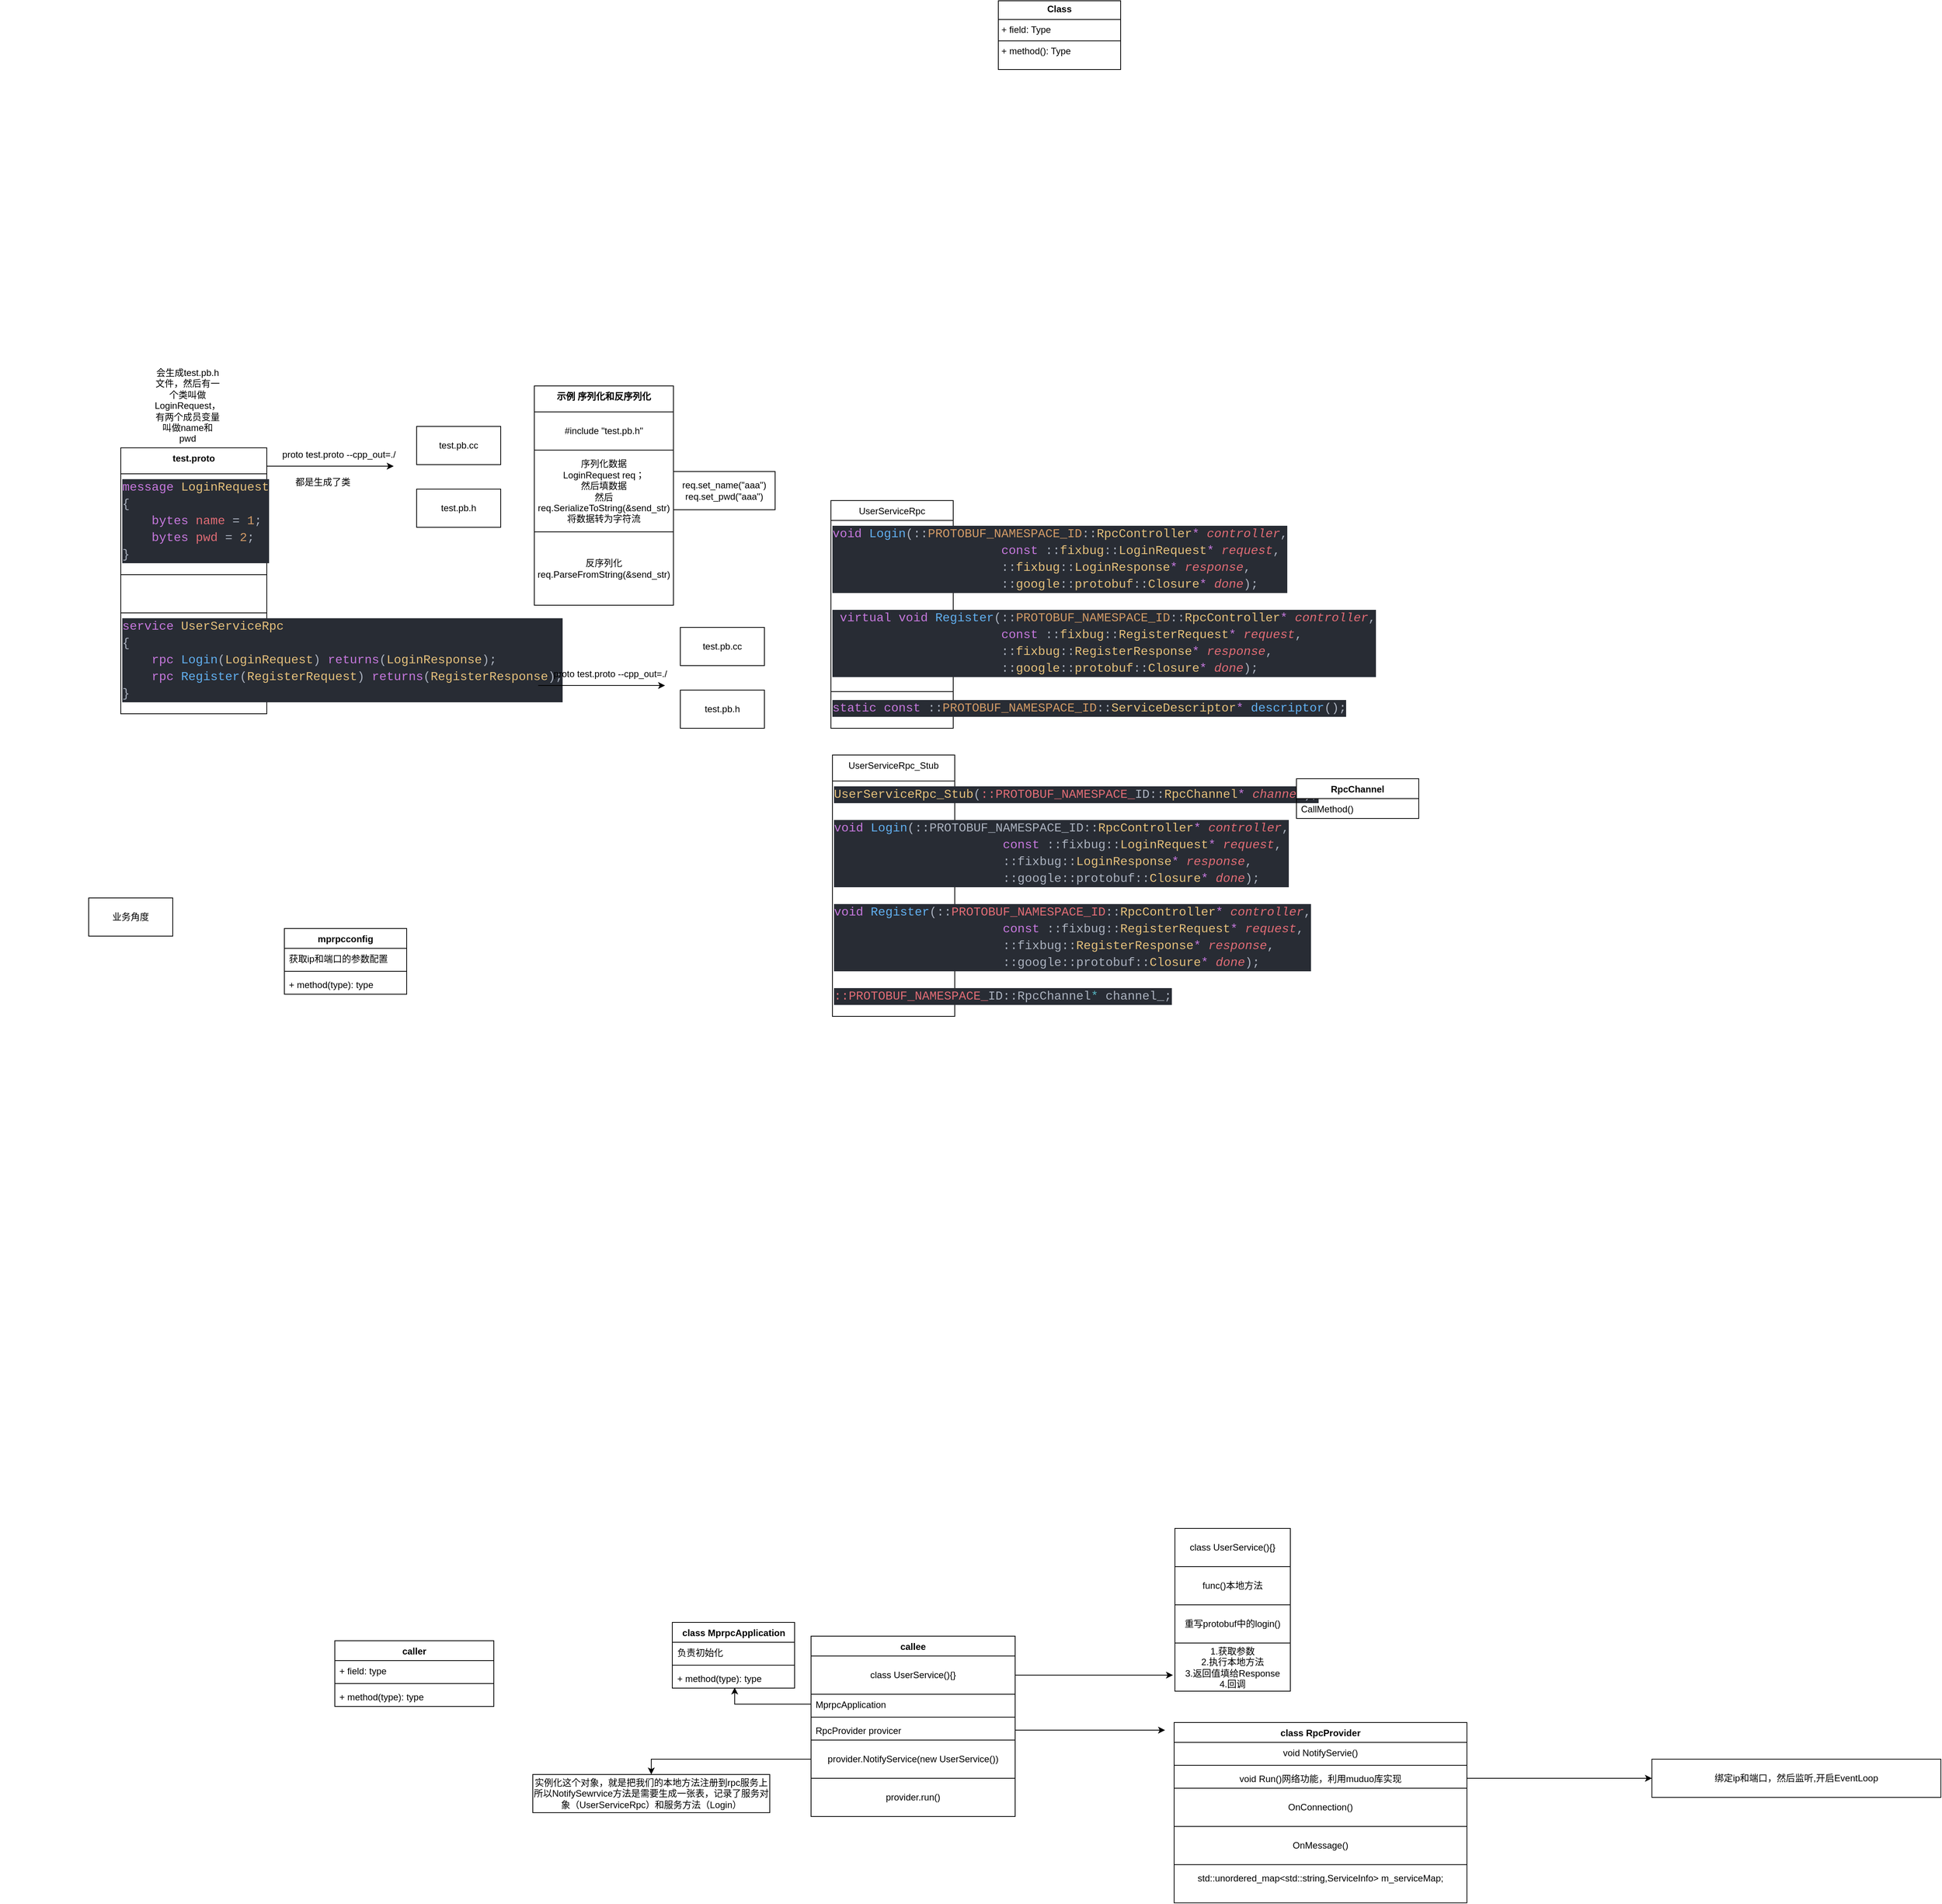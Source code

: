 <mxfile version="24.7.5">
  <diagram name="Page-1" id="c4acf3e9-155e-7222-9cf6-157b1a14988f">
    <mxGraphModel dx="1018" dy="2195" grid="0" gridSize="10" guides="1" tooltips="1" connect="1" arrows="1" fold="1" page="0" pageScale="1" pageWidth="850" pageHeight="1100" background="none" math="0" shadow="0">
      <root>
        <mxCell id="0" />
        <mxCell id="1" parent="0" />
        <mxCell id="RKI_oxmCUPOYZ7H7hOv1-26" value="test.proto" style="swimlane;fontStyle=1;align=center;verticalAlign=top;childLayout=stackLayout;horizontal=1;startSize=34;horizontalStack=0;resizeParent=1;resizeParentMax=0;resizeLast=0;collapsible=1;marginBottom=0;whiteSpace=wrap;html=1;" vertex="1" parent="1">
          <mxGeometry x="-128" y="-717" width="191" height="348" as="geometry" />
        </mxCell>
        <mxCell id="RKI_oxmCUPOYZ7H7hOv1-51" value="&lt;div style=&quot;color: #abb2bf;background-color: #282c34;font-family: Consolas, &#39;Courier New&#39;, monospace;font-weight: normal;font-size: 16px;line-height: 22px;white-space: pre;&quot;&gt;&lt;div&gt;&lt;span style=&quot;color: #c678dd;&quot;&gt;message&lt;/span&gt;&lt;span style=&quot;color: #abb2bf;&quot;&gt; &lt;/span&gt;&lt;span style=&quot;color: #e5c07b;&quot;&gt;LoginRequest&lt;/span&gt;&lt;/div&gt;&lt;div&gt;&lt;span style=&quot;color: #abb2bf;&quot;&gt;{&lt;/span&gt;&lt;/div&gt;&lt;div&gt;&lt;span style=&quot;color: #abb2bf;&quot;&gt;&amp;nbsp; &amp;nbsp; &lt;/span&gt;&lt;span style=&quot;color: #c678dd;&quot;&gt;bytes&lt;/span&gt;&lt;span style=&quot;color: #abb2bf;&quot;&gt; &lt;/span&gt;&lt;span style=&quot;color: #e06c75;&quot;&gt;name&lt;/span&gt;&lt;span style=&quot;color: #abb2bf;&quot;&gt; = &lt;/span&gt;&lt;span style=&quot;color: #d19a66;&quot;&gt;1&lt;/span&gt;&lt;span style=&quot;color: #abb2bf;&quot;&gt;;&lt;/span&gt;&lt;/div&gt;&lt;div&gt;&lt;span style=&quot;color: #abb2bf;&quot;&gt;&amp;nbsp; &amp;nbsp; &lt;/span&gt;&lt;span style=&quot;color: #c678dd;&quot;&gt;bytes&lt;/span&gt;&lt;span style=&quot;color: #abb2bf;&quot;&gt; &lt;/span&gt;&lt;span style=&quot;color: #e06c75;&quot;&gt;pwd&lt;/span&gt;&lt;span style=&quot;color: #abb2bf;&quot;&gt; = &lt;/span&gt;&lt;span style=&quot;color: #d19a66;&quot;&gt;2&lt;/span&gt;&lt;span style=&quot;color: #abb2bf;&quot;&gt;;&lt;/span&gt;&lt;/div&gt;&lt;div&gt;&lt;span style=&quot;color: #abb2bf;&quot;&gt;}&lt;/span&gt;&lt;/div&gt;&lt;/div&gt;" style="text;whiteSpace=wrap;html=1;" vertex="1" parent="RKI_oxmCUPOYZ7H7hOv1-26">
          <mxGeometry y="34" width="191" height="132" as="geometry" />
        </mxCell>
        <mxCell id="RKI_oxmCUPOYZ7H7hOv1-64" value="" style="html=1;whiteSpace=wrap;" vertex="1" parent="RKI_oxmCUPOYZ7H7hOv1-26">
          <mxGeometry y="166" width="191" height="50" as="geometry" />
        </mxCell>
        <mxCell id="RKI_oxmCUPOYZ7H7hOv1-65" value="&lt;div style=&quot;color: #abb2bf;background-color: #282c34;font-family: Consolas, &#39;Courier New&#39;, monospace;font-weight: normal;font-size: 16px;line-height: 22px;white-space: pre;&quot;&gt;&lt;div&gt;&lt;span style=&quot;color: #c678dd;&quot;&gt;service&lt;/span&gt;&lt;span style=&quot;color: #abb2bf;&quot;&gt; &lt;/span&gt;&lt;span style=&quot;color: #e5c07b;&quot;&gt;UserServiceRpc&lt;/span&gt;&lt;/div&gt;&lt;div&gt;&lt;span style=&quot;color: #abb2bf;&quot;&gt;{&lt;/span&gt;&lt;/div&gt;&lt;div&gt;&lt;span style=&quot;color: #abb2bf;&quot;&gt;&amp;nbsp; &amp;nbsp; &lt;/span&gt;&lt;span style=&quot;color: #c678dd;&quot;&gt;rpc&lt;/span&gt;&lt;span style=&quot;color: #abb2bf;&quot;&gt; &lt;/span&gt;&lt;span style=&quot;color: #61afef;&quot;&gt;Login&lt;/span&gt;&lt;span style=&quot;color: #abb2bf;&quot;&gt;(&lt;/span&gt;&lt;span style=&quot;color: #e5c07b;&quot;&gt;LoginRequest&lt;/span&gt;&lt;span style=&quot;color: #abb2bf;&quot;&gt;) &lt;/span&gt;&lt;span style=&quot;color: #c678dd;&quot;&gt;returns&lt;/span&gt;&lt;span style=&quot;color: #abb2bf;&quot;&gt;(&lt;/span&gt;&lt;span style=&quot;color: #e5c07b;&quot;&gt;LoginResponse&lt;/span&gt;&lt;span style=&quot;color: #abb2bf;&quot;&gt;);&lt;/span&gt;&lt;/div&gt;&lt;div&gt;&lt;span style=&quot;color: #abb2bf;&quot;&gt;&amp;nbsp; &amp;nbsp; &lt;/span&gt;&lt;span style=&quot;color: #c678dd;&quot;&gt;rpc&lt;/span&gt;&lt;span style=&quot;color: #abb2bf;&quot;&gt; &lt;/span&gt;&lt;span style=&quot;color: #61afef;&quot;&gt;Register&lt;/span&gt;&lt;span style=&quot;color: #abb2bf;&quot;&gt;(&lt;/span&gt;&lt;span style=&quot;color: #e5c07b;&quot;&gt;RegisterRequest&lt;/span&gt;&lt;span style=&quot;color: #abb2bf;&quot;&gt;) &lt;/span&gt;&lt;span style=&quot;color: #c678dd;&quot;&gt;returns&lt;/span&gt;&lt;span style=&quot;color: #abb2bf;&quot;&gt;(&lt;/span&gt;&lt;span style=&quot;color: #e5c07b;&quot;&gt;RegisterResponse&lt;/span&gt;&lt;span style=&quot;color: #abb2bf;&quot;&gt;);&lt;/span&gt;&lt;/div&gt;&lt;div&gt;&lt;span style=&quot;color: #abb2bf;&quot;&gt;}&lt;/span&gt;&lt;/div&gt;&lt;/div&gt;" style="text;whiteSpace=wrap;html=1;" vertex="1" parent="RKI_oxmCUPOYZ7H7hOv1-26">
          <mxGeometry y="216" width="191" height="132" as="geometry" />
        </mxCell>
        <mxCell id="RKI_oxmCUPOYZ7H7hOv1-30" value="业务角度" style="html=1;whiteSpace=wrap;" vertex="1" parent="1">
          <mxGeometry x="-170" y="-128" width="110" height="50" as="geometry" />
        </mxCell>
        <mxCell id="RKI_oxmCUPOYZ7H7hOv1-46" value="&lt;p style=&quot;margin:0px;margin-top:4px;text-align:center;&quot;&gt;&lt;b&gt;Class&lt;/b&gt;&lt;/p&gt;&lt;hr size=&quot;1&quot; style=&quot;border-style:solid;&quot;/&gt;&lt;p style=&quot;margin:0px;margin-left:4px;&quot;&gt;+ field: Type&lt;/p&gt;&lt;hr size=&quot;1&quot; style=&quot;border-style:solid;&quot;/&gt;&lt;p style=&quot;margin:0px;margin-left:4px;&quot;&gt;+ method(): Type&lt;/p&gt;" style="verticalAlign=top;align=left;overflow=fill;html=1;whiteSpace=wrap;" vertex="1" parent="1">
          <mxGeometry x="1020" y="-1302" width="160" height="90" as="geometry" />
        </mxCell>
        <mxCell id="RKI_oxmCUPOYZ7H7hOv1-47" value="示例 序列化和反序列化" style="swimlane;fontStyle=1;align=center;verticalAlign=top;childLayout=stackLayout;horizontal=1;startSize=34;horizontalStack=0;resizeParent=1;resizeParentMax=0;resizeLast=0;collapsible=1;marginBottom=0;whiteSpace=wrap;html=1;" vertex="1" parent="1">
          <mxGeometry x="413" y="-798" width="182" height="287" as="geometry" />
        </mxCell>
        <mxCell id="RKI_oxmCUPOYZ7H7hOv1-48" value="#include &quot;test.pb.h&quot;" style="html=1;whiteSpace=wrap;" vertex="1" parent="RKI_oxmCUPOYZ7H7hOv1-47">
          <mxGeometry y="34" width="182" height="50" as="geometry" />
        </mxCell>
        <mxCell id="RKI_oxmCUPOYZ7H7hOv1-60" value="序列化数据&lt;div&gt;LoginRequest req；&lt;/div&gt;&lt;div&gt;然后填数据&lt;/div&gt;&lt;div&gt;然后req.SerializeToString(&amp;amp;send_str)&lt;/div&gt;&lt;div&gt;将数据转为字符流&lt;/div&gt;" style="html=1;whiteSpace=wrap;" vertex="1" parent="RKI_oxmCUPOYZ7H7hOv1-47">
          <mxGeometry y="84" width="182" height="107" as="geometry" />
        </mxCell>
        <mxCell id="RKI_oxmCUPOYZ7H7hOv1-61" value="反序列化&lt;div&gt;req.ParseFromString(&lt;span style=&quot;background-color: initial;&quot;&gt;&amp;amp;send_str&lt;/span&gt;&lt;span style=&quot;background-color: initial;&quot;&gt;)&lt;/span&gt;&lt;/div&gt;" style="html=1;whiteSpace=wrap;" vertex="1" parent="RKI_oxmCUPOYZ7H7hOv1-47">
          <mxGeometry y="191" width="182" height="96" as="geometry" />
        </mxCell>
        <mxCell id="RKI_oxmCUPOYZ7H7hOv1-52" value="" style="endArrow=classic;html=1;rounded=0;" edge="1" parent="1">
          <mxGeometry width="50" height="50" relative="1" as="geometry">
            <mxPoint x="63" y="-693" as="sourcePoint" />
            <mxPoint x="229" y="-693" as="targetPoint" />
          </mxGeometry>
        </mxCell>
        <mxCell id="RKI_oxmCUPOYZ7H7hOv1-54" value="proto test.proto --cpp_out=./" style="text;html=1;align=center;verticalAlign=middle;resizable=0;points=[];autosize=1;strokeColor=none;fillColor=none;" vertex="1" parent="1">
          <mxGeometry x="74" y="-721" width="166" height="26" as="geometry" />
        </mxCell>
        <mxCell id="RKI_oxmCUPOYZ7H7hOv1-55" value="test.pb.cc" style="html=1;whiteSpace=wrap;" vertex="1" parent="1">
          <mxGeometry x="259" y="-745" width="110" height="50" as="geometry" />
        </mxCell>
        <mxCell id="RKI_oxmCUPOYZ7H7hOv1-56" value="test.pb.h" style="html=1;whiteSpace=wrap;" vertex="1" parent="1">
          <mxGeometry x="259" y="-663" width="110" height="50" as="geometry" />
        </mxCell>
        <mxCell id="RKI_oxmCUPOYZ7H7hOv1-58" value="会生成&lt;span style=&quot;text-wrap: wrap;&quot;&gt;test.pb.h文件，然后有一个类叫做LoginRequest，有两个成员变量叫做name和pwd&lt;/span&gt;&lt;div&gt;&lt;span style=&quot;text-wrap: wrap;&quot;&gt;&lt;br&gt;&lt;/span&gt;&lt;/div&gt;" style="text;html=1;align=center;verticalAlign=middle;resizable=0;points=[];autosize=1;strokeColor=none;fillColor=none;" vertex="1" parent="1">
          <mxGeometry x="-286" y="-786" width="490" height="41" as="geometry" />
        </mxCell>
        <mxCell id="RKI_oxmCUPOYZ7H7hOv1-63" value="req.set_name(&quot;aaa&quot;)&lt;div&gt;req.set_pwd(&quot;aaa&quot;)&lt;/div&gt;" style="html=1;whiteSpace=wrap;" vertex="1" parent="1">
          <mxGeometry x="595" y="-686" width="133" height="50" as="geometry" />
        </mxCell>
        <mxCell id="RKI_oxmCUPOYZ7H7hOv1-66" value="都是生成了类" style="text;html=1;align=center;verticalAlign=middle;resizable=0;points=[];autosize=1;strokeColor=none;fillColor=none;" vertex="1" parent="1">
          <mxGeometry x="91" y="-685" width="90" height="26" as="geometry" />
        </mxCell>
        <mxCell id="RKI_oxmCUPOYZ7H7hOv1-67" value="" style="endArrow=classic;html=1;rounded=0;" edge="1" parent="1">
          <mxGeometry width="50" height="50" relative="1" as="geometry">
            <mxPoint x="418" y="-406" as="sourcePoint" />
            <mxPoint x="584" y="-406" as="targetPoint" />
          </mxGeometry>
        </mxCell>
        <mxCell id="RKI_oxmCUPOYZ7H7hOv1-68" value="proto test.proto --cpp_out=./" style="text;html=1;align=center;verticalAlign=middle;resizable=0;points=[];autosize=1;strokeColor=none;fillColor=none;" vertex="1" parent="1">
          <mxGeometry x="429" y="-434" width="166" height="26" as="geometry" />
        </mxCell>
        <mxCell id="RKI_oxmCUPOYZ7H7hOv1-70" value="test.pb.cc" style="html=1;whiteSpace=wrap;" vertex="1" parent="1">
          <mxGeometry x="604" y="-482" width="110" height="50" as="geometry" />
        </mxCell>
        <mxCell id="RKI_oxmCUPOYZ7H7hOv1-71" value="test.pb.h" style="html=1;whiteSpace=wrap;" vertex="1" parent="1">
          <mxGeometry x="604" y="-400" width="110" height="50" as="geometry" />
        </mxCell>
        <mxCell id="RKI_oxmCUPOYZ7H7hOv1-96" value="&lt;span style=&quot;font-weight: 400;&quot;&gt;UserServiceRpc&lt;/span&gt;" style="swimlane;fontStyle=1;align=center;verticalAlign=top;childLayout=stackLayout;horizontal=1;startSize=26;horizontalStack=0;resizeParent=1;resizeParentMax=0;resizeLast=0;collapsible=1;marginBottom=0;whiteSpace=wrap;html=1;" vertex="1" parent="1">
          <mxGeometry x="801" y="-648" width="160" height="298" as="geometry" />
        </mxCell>
        <mxCell id="RKI_oxmCUPOYZ7H7hOv1-104" value="&lt;div style=&quot;color: #abb2bf;background-color: #282c34;font-family: Consolas, &#39;Courier New&#39;, monospace;font-weight: normal;font-size: 16px;line-height: 22px;white-space: pre;&quot;&gt;&lt;div&gt;&lt;span style=&quot;color: #c678dd;&quot;&gt;void&lt;/span&gt;&lt;span style=&quot;color: #abb2bf;&quot;&gt; &lt;/span&gt;&lt;span style=&quot;color: #61afef;&quot;&gt;Login&lt;/span&gt;&lt;span style=&quot;color: #abb2bf;&quot;&gt;(::&lt;/span&gt;&lt;span style=&quot;color: #d19a66;&quot;&gt;PROTOBUF_NAMESPACE_ID&lt;/span&gt;&lt;span style=&quot;color: #abb2bf;&quot;&gt;::&lt;/span&gt;&lt;span style=&quot;color: #e5c07b;&quot;&gt;RpcController&lt;/span&gt;&lt;span style=&quot;color: #c678dd;&quot;&gt;*&lt;/span&gt;&lt;span style=&quot;color: #abb2bf;&quot;&gt; &lt;/span&gt;&lt;span style=&quot;color: #e06c75;font-style: italic;&quot;&gt;controller&lt;/span&gt;&lt;span style=&quot;color: #abb2bf;&quot;&gt;,&lt;/span&gt;&lt;/div&gt;&lt;div&gt;&lt;span style=&quot;color: #abb2bf;&quot;&gt;&amp;nbsp; &amp;nbsp; &amp;nbsp; &amp;nbsp; &amp;nbsp; &amp;nbsp; &amp;nbsp; &amp;nbsp; &amp;nbsp; &amp;nbsp; &amp;nbsp; &amp;nbsp;&lt;/span&gt;&lt;span style=&quot;color: #c678dd;&quot;&gt;const&lt;/span&gt;&lt;span style=&quot;color: #abb2bf;&quot;&gt; ::&lt;/span&gt;&lt;span style=&quot;color: #e5c07b;&quot;&gt;fixbug&lt;/span&gt;&lt;span style=&quot;color: #abb2bf;&quot;&gt;::&lt;/span&gt;&lt;span style=&quot;color: #e5c07b;&quot;&gt;LoginRequest&lt;/span&gt;&lt;span style=&quot;color: #c678dd;&quot;&gt;*&lt;/span&gt;&lt;span style=&quot;color: #abb2bf;&quot;&gt; &lt;/span&gt;&lt;span style=&quot;color: #e06c75;font-style: italic;&quot;&gt;request&lt;/span&gt;&lt;span style=&quot;color: #abb2bf;&quot;&gt;,&lt;/span&gt;&lt;/div&gt;&lt;div&gt;&lt;span style=&quot;color: #abb2bf;&quot;&gt;&amp;nbsp; &amp;nbsp; &amp;nbsp; &amp;nbsp; &amp;nbsp; &amp;nbsp; &amp;nbsp; &amp;nbsp; &amp;nbsp; &amp;nbsp; &amp;nbsp; &amp;nbsp;::&lt;/span&gt;&lt;span style=&quot;color: #e5c07b;&quot;&gt;fixbug&lt;/span&gt;&lt;span style=&quot;color: #abb2bf;&quot;&gt;::&lt;/span&gt;&lt;span style=&quot;color: #e5c07b;&quot;&gt;LoginResponse&lt;/span&gt;&lt;span style=&quot;color: #c678dd;&quot;&gt;*&lt;/span&gt;&lt;span style=&quot;color: #abb2bf;&quot;&gt; &lt;/span&gt;&lt;span style=&quot;color: #e06c75;font-style: italic;&quot;&gt;response&lt;/span&gt;&lt;span style=&quot;color: #abb2bf;&quot;&gt;,&lt;/span&gt;&lt;/div&gt;&lt;div&gt;&lt;span style=&quot;color: #abb2bf;&quot;&gt;&amp;nbsp; &amp;nbsp; &amp;nbsp; &amp;nbsp; &amp;nbsp; &amp;nbsp; &amp;nbsp; &amp;nbsp; &amp;nbsp; &amp;nbsp; &amp;nbsp; &amp;nbsp;::&lt;/span&gt;&lt;span style=&quot;color: #e5c07b;&quot;&gt;google&lt;/span&gt;&lt;span style=&quot;color: #abb2bf;&quot;&gt;::&lt;/span&gt;&lt;span style=&quot;color: #e5c07b;&quot;&gt;protobuf&lt;/span&gt;&lt;span style=&quot;color: #abb2bf;&quot;&gt;::&lt;/span&gt;&lt;span style=&quot;color: #e5c07b;&quot;&gt;Closure&lt;/span&gt;&lt;span style=&quot;color: #c678dd;&quot;&gt;*&lt;/span&gt;&lt;span style=&quot;color: #abb2bf;&quot;&gt; &lt;/span&gt;&lt;span style=&quot;color: #e06c75;font-style: italic;&quot;&gt;done&lt;/span&gt;&lt;span style=&quot;color: #abb2bf;&quot;&gt;);&lt;/span&gt;&lt;/div&gt;&lt;/div&gt;" style="text;whiteSpace=wrap;html=1;" vertex="1" parent="RKI_oxmCUPOYZ7H7hOv1-96">
          <mxGeometry y="26" width="160" height="110" as="geometry" />
        </mxCell>
        <mxCell id="RKI_oxmCUPOYZ7H7hOv1-107" value="&lt;div style=&quot;color: #abb2bf;background-color: #282c34;font-family: Consolas, &#39;Courier New&#39;, monospace;font-weight: normal;font-size: 16px;line-height: 22px;white-space: pre;&quot;&gt;&lt;div&gt;&lt;span style=&quot;color: #abb2bf;&quot;&gt;&amp;nbsp;&lt;/span&gt;&lt;span style=&quot;color: #c678dd;&quot;&gt;virtual&lt;/span&gt;&lt;span style=&quot;color: #abb2bf;&quot;&gt; &lt;/span&gt;&lt;span style=&quot;color: #c678dd;&quot;&gt;void&lt;/span&gt;&lt;span style=&quot;color: #abb2bf;&quot;&gt; &lt;/span&gt;&lt;span style=&quot;color: #61afef;&quot;&gt;Register&lt;/span&gt;&lt;span style=&quot;color: #abb2bf;&quot;&gt;(::&lt;/span&gt;&lt;span style=&quot;color: #d19a66;&quot;&gt;PROTOBUF_NAMESPACE_ID&lt;/span&gt;&lt;span style=&quot;color: #abb2bf;&quot;&gt;::&lt;/span&gt;&lt;span style=&quot;color: #e5c07b;&quot;&gt;RpcController&lt;/span&gt;&lt;span style=&quot;color: #c678dd;&quot;&gt;*&lt;/span&gt;&lt;span style=&quot;color: #abb2bf;&quot;&gt; &lt;/span&gt;&lt;span style=&quot;color: #e06c75;font-style: italic;&quot;&gt;controller&lt;/span&gt;&lt;span style=&quot;color: #abb2bf;&quot;&gt;,&lt;/span&gt;&lt;/div&gt;&lt;div&gt;&lt;span style=&quot;color: #abb2bf;&quot;&gt;&amp;nbsp; &amp;nbsp; &amp;nbsp; &amp;nbsp; &amp;nbsp; &amp;nbsp; &amp;nbsp; &amp;nbsp; &amp;nbsp; &amp;nbsp; &amp;nbsp; &amp;nbsp;&lt;/span&gt;&lt;span style=&quot;color: #c678dd;&quot;&gt;const&lt;/span&gt;&lt;span style=&quot;color: #abb2bf;&quot;&gt; ::&lt;/span&gt;&lt;span style=&quot;color: #e5c07b;&quot;&gt;fixbug&lt;/span&gt;&lt;span style=&quot;color: #abb2bf;&quot;&gt;::&lt;/span&gt;&lt;span style=&quot;color: #e5c07b;&quot;&gt;RegisterRequest&lt;/span&gt;&lt;span style=&quot;color: #c678dd;&quot;&gt;*&lt;/span&gt;&lt;span style=&quot;color: #abb2bf;&quot;&gt; &lt;/span&gt;&lt;span style=&quot;color: #e06c75;font-style: italic;&quot;&gt;request&lt;/span&gt;&lt;span style=&quot;color: #abb2bf;&quot;&gt;,&lt;/span&gt;&lt;/div&gt;&lt;div&gt;&lt;span style=&quot;color: #abb2bf;&quot;&gt;&amp;nbsp; &amp;nbsp; &amp;nbsp; &amp;nbsp; &amp;nbsp; &amp;nbsp; &amp;nbsp; &amp;nbsp; &amp;nbsp; &amp;nbsp; &amp;nbsp; &amp;nbsp;::&lt;/span&gt;&lt;span style=&quot;color: #e5c07b;&quot;&gt;fixbug&lt;/span&gt;&lt;span style=&quot;color: #abb2bf;&quot;&gt;::&lt;/span&gt;&lt;span style=&quot;color: #e5c07b;&quot;&gt;RegisterResponse&lt;/span&gt;&lt;span style=&quot;color: #c678dd;&quot;&gt;*&lt;/span&gt;&lt;span style=&quot;color: #abb2bf;&quot;&gt; &lt;/span&gt;&lt;span style=&quot;color: #e06c75;font-style: italic;&quot;&gt;response&lt;/span&gt;&lt;span style=&quot;color: #abb2bf;&quot;&gt;,&lt;/span&gt;&lt;/div&gt;&lt;div&gt;&lt;span style=&quot;color: #abb2bf;&quot;&gt;&amp;nbsp; &amp;nbsp; &amp;nbsp; &amp;nbsp; &amp;nbsp; &amp;nbsp; &amp;nbsp; &amp;nbsp; &amp;nbsp; &amp;nbsp; &amp;nbsp; &amp;nbsp;::&lt;/span&gt;&lt;span style=&quot;color: #e5c07b;&quot;&gt;google&lt;/span&gt;&lt;span style=&quot;color: #abb2bf;&quot;&gt;::&lt;/span&gt;&lt;span style=&quot;color: #e5c07b;&quot;&gt;protobuf&lt;/span&gt;&lt;span style=&quot;color: #abb2bf;&quot;&gt;::&lt;/span&gt;&lt;span style=&quot;color: #e5c07b;&quot;&gt;Closure&lt;/span&gt;&lt;span style=&quot;color: #c678dd;&quot;&gt;*&lt;/span&gt;&lt;span style=&quot;color: #abb2bf;&quot;&gt; &lt;/span&gt;&lt;span style=&quot;color: #e06c75;font-style: italic;&quot;&gt;done&lt;/span&gt;&lt;span style=&quot;color: #abb2bf;&quot;&gt;);&lt;/span&gt;&lt;/div&gt;&lt;/div&gt;" style="text;whiteSpace=wrap;html=1;" vertex="1" parent="RKI_oxmCUPOYZ7H7hOv1-96">
          <mxGeometry y="136" width="160" height="110" as="geometry" />
        </mxCell>
        <mxCell id="RKI_oxmCUPOYZ7H7hOv1-98" value="" style="line;strokeWidth=1;fillColor=none;align=left;verticalAlign=middle;spacingTop=-1;spacingLeft=3;spacingRight=3;rotatable=0;labelPosition=right;points=[];portConstraint=eastwest;strokeColor=inherit;" vertex="1" parent="RKI_oxmCUPOYZ7H7hOv1-96">
          <mxGeometry y="246" width="160" height="8" as="geometry" />
        </mxCell>
        <mxCell id="RKI_oxmCUPOYZ7H7hOv1-106" value="&lt;div style=&quot;color: #abb2bf;background-color: #282c34;font-family: Consolas, &#39;Courier New&#39;, monospace;font-weight: normal;font-size: 16px;line-height: 22px;white-space: pre;&quot;&gt;&lt;div&gt;&lt;span style=&quot;color: #c678dd;&quot;&gt;static&lt;/span&gt;&lt;span style=&quot;color: #abb2bf;&quot;&gt; &lt;/span&gt;&lt;span style=&quot;color: #c678dd;&quot;&gt;const&lt;/span&gt;&lt;span style=&quot;color: #abb2bf;&quot;&gt; ::&lt;/span&gt;&lt;span style=&quot;color: #d19a66;&quot;&gt;PROTOBUF_NAMESPACE_ID&lt;/span&gt;&lt;span style=&quot;color: #abb2bf;&quot;&gt;::&lt;/span&gt;&lt;span style=&quot;color: #e5c07b;&quot;&gt;ServiceDescriptor&lt;/span&gt;&lt;span style=&quot;color: #c678dd;&quot;&gt;*&lt;/span&gt;&lt;span style=&quot;color: #abb2bf;&quot;&gt; &lt;/span&gt;&lt;span style=&quot;color: #61afef;&quot;&gt;descriptor&lt;/span&gt;&lt;span style=&quot;color: #abb2bf;&quot;&gt;();&lt;/span&gt;&lt;/div&gt;&lt;/div&gt;" style="text;whiteSpace=wrap;html=1;" vertex="1" parent="RKI_oxmCUPOYZ7H7hOv1-96">
          <mxGeometry y="254" width="160" height="44" as="geometry" />
        </mxCell>
        <mxCell id="RKI_oxmCUPOYZ7H7hOv1-100" value="&lt;span style=&quot;font-weight: 400;&quot;&gt;UserServiceRpc_Stub&lt;/span&gt;" style="swimlane;fontStyle=1;align=center;verticalAlign=top;childLayout=stackLayout;horizontal=1;startSize=34;horizontalStack=0;resizeParent=1;resizeParentMax=0;resizeLast=0;collapsible=1;marginBottom=0;whiteSpace=wrap;html=1;" vertex="1" parent="1">
          <mxGeometry x="803" y="-315" width="160" height="342" as="geometry" />
        </mxCell>
        <mxCell id="RKI_oxmCUPOYZ7H7hOv1-111" value="&lt;div style=&quot;color: #abb2bf;background-color: #282c34;font-family: Consolas, &#39;Courier New&#39;, monospace;font-weight: normal;font-size: 16px;line-height: 22px;white-space: pre;&quot;&gt;&lt;div&gt;&lt;span style=&quot;color: #e5c07b;&quot;&gt;UserServiceRpc_Stub&lt;/span&gt;&lt;span style=&quot;color: #abb2bf;&quot;&gt;(&lt;/span&gt;&lt;span style=&quot;color: #e06c75;&quot;&gt;::PROTOBUF_NAMESPACE_&lt;/span&gt;&lt;span style=&quot;color: #abb2bf;&quot;&gt;ID::&lt;/span&gt;&lt;span style=&quot;color: #e5c07b;&quot;&gt;RpcChannel&lt;/span&gt;&lt;span style=&quot;color: #c678dd;&quot;&gt;*&lt;/span&gt;&lt;span style=&quot;color: #abb2bf;&quot;&gt; &lt;/span&gt;&lt;span style=&quot;color: #e06c75;font-style: italic;&quot;&gt;channel&lt;/span&gt;&lt;span style=&quot;color: #abb2bf;&quot;&gt;);&lt;/span&gt;&lt;/div&gt;&lt;/div&gt;" style="text;whiteSpace=wrap;html=1;" vertex="1" parent="RKI_oxmCUPOYZ7H7hOv1-100">
          <mxGeometry y="34" width="160" height="44" as="geometry" />
        </mxCell>
        <mxCell id="RKI_oxmCUPOYZ7H7hOv1-108" value="&lt;div style=&quot;color: #abb2bf;background-color: #282c34;font-family: Consolas, &#39;Courier New&#39;, monospace;font-weight: normal;font-size: 16px;line-height: 22px;white-space: pre;&quot;&gt;&lt;div&gt;&lt;span style=&quot;color: #c678dd;&quot;&gt;void&lt;/span&gt;&lt;span style=&quot;color: #abb2bf;&quot;&gt; &lt;/span&gt;&lt;span style=&quot;color: #61afef;&quot;&gt;Login&lt;/span&gt;&lt;span style=&quot;color: #abb2bf;&quot;&gt;(::PROTOBUF_NAMESPACE_ID::&lt;/span&gt;&lt;span style=&quot;color: #e5c07b;&quot;&gt;RpcController&lt;/span&gt;&lt;span style=&quot;color: #c678dd;&quot;&gt;*&lt;/span&gt;&lt;span style=&quot;color: #abb2bf;&quot;&gt; &lt;/span&gt;&lt;span style=&quot;color: #e06c75;font-style: italic;&quot;&gt;controller&lt;/span&gt;&lt;span style=&quot;color: #abb2bf;&quot;&gt;,&lt;/span&gt;&lt;/div&gt;&lt;div&gt;&lt;span style=&quot;color: #abb2bf;&quot;&gt;&amp;nbsp; &amp;nbsp; &amp;nbsp; &amp;nbsp; &amp;nbsp; &amp;nbsp; &amp;nbsp; &amp;nbsp; &amp;nbsp; &amp;nbsp; &amp;nbsp; &amp;nbsp;&lt;/span&gt;&lt;span style=&quot;color: #c678dd;&quot;&gt;const&lt;/span&gt;&lt;span style=&quot;color: #abb2bf;&quot;&gt; ::fixbug::&lt;/span&gt;&lt;span style=&quot;color: #e5c07b;&quot;&gt;LoginRequest&lt;/span&gt;&lt;span style=&quot;color: #c678dd;&quot;&gt;*&lt;/span&gt;&lt;span style=&quot;color: #abb2bf;&quot;&gt; &lt;/span&gt;&lt;span style=&quot;color: #e06c75;font-style: italic;&quot;&gt;request&lt;/span&gt;&lt;span style=&quot;color: #abb2bf;&quot;&gt;,&lt;/span&gt;&lt;/div&gt;&lt;div&gt;&lt;span style=&quot;color: #abb2bf;&quot;&gt;&amp;nbsp; &amp;nbsp; &amp;nbsp; &amp;nbsp; &amp;nbsp; &amp;nbsp; &amp;nbsp; &amp;nbsp; &amp;nbsp; &amp;nbsp; &amp;nbsp; &amp;nbsp;::fixbug::&lt;/span&gt;&lt;span style=&quot;color: #e5c07b;&quot;&gt;LoginResponse&lt;/span&gt;&lt;span style=&quot;color: #c678dd;&quot;&gt;*&lt;/span&gt;&lt;span style=&quot;color: #abb2bf;&quot;&gt; &lt;/span&gt;&lt;span style=&quot;color: #e06c75;font-style: italic;&quot;&gt;response&lt;/span&gt;&lt;span style=&quot;color: #abb2bf;&quot;&gt;,&lt;/span&gt;&lt;/div&gt;&lt;div&gt;&lt;span style=&quot;color: #abb2bf;&quot;&gt;&amp;nbsp; &amp;nbsp; &amp;nbsp; &amp;nbsp; &amp;nbsp; &amp;nbsp; &amp;nbsp; &amp;nbsp; &amp;nbsp; &amp;nbsp; &amp;nbsp; &amp;nbsp;::google::protobuf::&lt;/span&gt;&lt;span style=&quot;color: #e5c07b;&quot;&gt;Closure&lt;/span&gt;&lt;span style=&quot;color: #c678dd;&quot;&gt;*&lt;/span&gt;&lt;span style=&quot;color: #abb2bf;&quot;&gt; &lt;/span&gt;&lt;span style=&quot;color: #e06c75;font-style: italic;&quot;&gt;done&lt;/span&gt;&lt;span style=&quot;color: #abb2bf;&quot;&gt;);&lt;/span&gt;&lt;/div&gt;&lt;/div&gt;" style="text;whiteSpace=wrap;html=1;" vertex="1" parent="RKI_oxmCUPOYZ7H7hOv1-100">
          <mxGeometry y="78" width="160" height="110" as="geometry" />
        </mxCell>
        <mxCell id="RKI_oxmCUPOYZ7H7hOv1-109" value="&lt;div style=&quot;color: #abb2bf;background-color: #282c34;font-family: Consolas, &#39;Courier New&#39;, monospace;font-weight: normal;font-size: 16px;line-height: 22px;white-space: pre;&quot;&gt;&lt;div&gt;&lt;span style=&quot;color: #c678dd;&quot;&gt;void&lt;/span&gt;&lt;span style=&quot;color: #abb2bf;&quot;&gt; &lt;/span&gt;&lt;span style=&quot;color: #61afef;&quot;&gt;Register&lt;/span&gt;&lt;span style=&quot;color: #abb2bf;&quot;&gt;(::&lt;/span&gt;&lt;span style=&quot;color: #e06c75;&quot;&gt;PROTOBUF_NAMESPACE_ID&lt;/span&gt;&lt;span style=&quot;color: #abb2bf;&quot;&gt;::&lt;/span&gt;&lt;span style=&quot;color: #e5c07b;&quot;&gt;RpcController&lt;/span&gt;&lt;span style=&quot;color: #c678dd;&quot;&gt;*&lt;/span&gt;&lt;span style=&quot;color: #abb2bf;&quot;&gt; &lt;/span&gt;&lt;span style=&quot;color: #e06c75;font-style: italic;&quot;&gt;controller&lt;/span&gt;&lt;span style=&quot;color: #abb2bf;&quot;&gt;,&lt;/span&gt;&lt;/div&gt;&lt;div&gt;&lt;span style=&quot;color: #abb2bf;&quot;&gt;&amp;nbsp; &amp;nbsp; &amp;nbsp; &amp;nbsp; &amp;nbsp; &amp;nbsp; &amp;nbsp; &amp;nbsp; &amp;nbsp; &amp;nbsp; &amp;nbsp; &amp;nbsp;&lt;/span&gt;&lt;span style=&quot;color: #c678dd;&quot;&gt;const&lt;/span&gt;&lt;span style=&quot;color: #abb2bf;&quot;&gt; ::fixbug::&lt;/span&gt;&lt;span style=&quot;color: #e5c07b;&quot;&gt;RegisterRequest&lt;/span&gt;&lt;span style=&quot;color: #c678dd;&quot;&gt;*&lt;/span&gt;&lt;span style=&quot;color: #abb2bf;&quot;&gt; &lt;/span&gt;&lt;span style=&quot;color: #e06c75;font-style: italic;&quot;&gt;request&lt;/span&gt;&lt;span style=&quot;color: #abb2bf;&quot;&gt;,&lt;/span&gt;&lt;/div&gt;&lt;div&gt;&lt;span style=&quot;color: #abb2bf;&quot;&gt;&amp;nbsp; &amp;nbsp; &amp;nbsp; &amp;nbsp; &amp;nbsp; &amp;nbsp; &amp;nbsp; &amp;nbsp; &amp;nbsp; &amp;nbsp; &amp;nbsp; &amp;nbsp;::fixbug::&lt;/span&gt;&lt;span style=&quot;color: #e5c07b;&quot;&gt;RegisterResponse&lt;/span&gt;&lt;span style=&quot;color: #c678dd;&quot;&gt;*&lt;/span&gt;&lt;span style=&quot;color: #abb2bf;&quot;&gt; &lt;/span&gt;&lt;span style=&quot;color: #e06c75;font-style: italic;&quot;&gt;response&lt;/span&gt;&lt;span style=&quot;color: #abb2bf;&quot;&gt;,&lt;/span&gt;&lt;/div&gt;&lt;div&gt;&lt;span style=&quot;color: #abb2bf;&quot;&gt;&amp;nbsp; &amp;nbsp; &amp;nbsp; &amp;nbsp; &amp;nbsp; &amp;nbsp; &amp;nbsp; &amp;nbsp; &amp;nbsp; &amp;nbsp; &amp;nbsp; &amp;nbsp;::google::protobuf::&lt;/span&gt;&lt;span style=&quot;color: #e5c07b;&quot;&gt;Closure&lt;/span&gt;&lt;span style=&quot;color: #c678dd;&quot;&gt;*&lt;/span&gt;&lt;span style=&quot;color: #abb2bf;&quot;&gt; &lt;/span&gt;&lt;span style=&quot;color: #e06c75;font-style: italic;&quot;&gt;done&lt;/span&gt;&lt;span style=&quot;color: #abb2bf;&quot;&gt;);&lt;/span&gt;&lt;/div&gt;&lt;/div&gt;" style="text;whiteSpace=wrap;html=1;" vertex="1" parent="RKI_oxmCUPOYZ7H7hOv1-100">
          <mxGeometry y="188" width="160" height="110" as="geometry" />
        </mxCell>
        <mxCell id="RKI_oxmCUPOYZ7H7hOv1-110" value="&lt;div style=&quot;color: #abb2bf;background-color: #282c34;font-family: Consolas, &#39;Courier New&#39;, monospace;font-weight: normal;font-size: 16px;line-height: 22px;white-space: pre;&quot;&gt;&lt;div&gt;&lt;span style=&quot;color: #e06c75;&quot;&gt;::PROTOBUF_NAMESPACE_&lt;/span&gt;&lt;span style=&quot;color: #abb2bf;&quot;&gt;ID::RpcChannel&lt;/span&gt;&lt;span style=&quot;color: #56b6c2;&quot;&gt;*&lt;/span&gt;&lt;span style=&quot;color: #abb2bf;&quot;&gt; channel_;&lt;/span&gt;&lt;/div&gt;&lt;/div&gt;" style="text;whiteSpace=wrap;html=1;" vertex="1" parent="RKI_oxmCUPOYZ7H7hOv1-100">
          <mxGeometry y="298" width="160" height="44" as="geometry" />
        </mxCell>
        <mxCell id="RKI_oxmCUPOYZ7H7hOv1-121" value="RpcChannel" style="swimlane;fontStyle=1;align=center;verticalAlign=top;childLayout=stackLayout;horizontal=1;startSize=26;horizontalStack=0;resizeParent=1;resizeParentMax=0;resizeLast=0;collapsible=1;marginBottom=0;whiteSpace=wrap;html=1;" vertex="1" parent="1">
          <mxGeometry x="1410" y="-284" width="160" height="52" as="geometry" />
        </mxCell>
        <mxCell id="RKI_oxmCUPOYZ7H7hOv1-122" value="CallMethod()" style="text;strokeColor=none;fillColor=none;align=left;verticalAlign=top;spacingLeft=4;spacingRight=4;overflow=hidden;rotatable=0;points=[[0,0.5],[1,0.5]];portConstraint=eastwest;whiteSpace=wrap;html=1;" vertex="1" parent="RKI_oxmCUPOYZ7H7hOv1-121">
          <mxGeometry y="26" width="160" height="26" as="geometry" />
        </mxCell>
        <mxCell id="RKI_oxmCUPOYZ7H7hOv1-127" value="class MprpcApplication" style="swimlane;fontStyle=1;align=center;verticalAlign=top;childLayout=stackLayout;horizontal=1;startSize=26;horizontalStack=0;resizeParent=1;resizeParentMax=0;resizeLast=0;collapsible=1;marginBottom=0;whiteSpace=wrap;html=1;" vertex="1" parent="1">
          <mxGeometry x="593.5" y="820" width="160" height="86" as="geometry" />
        </mxCell>
        <mxCell id="RKI_oxmCUPOYZ7H7hOv1-128" value="负责初始化" style="text;strokeColor=none;fillColor=none;align=left;verticalAlign=top;spacingLeft=4;spacingRight=4;overflow=hidden;rotatable=0;points=[[0,0.5],[1,0.5]];portConstraint=eastwest;whiteSpace=wrap;html=1;" vertex="1" parent="RKI_oxmCUPOYZ7H7hOv1-127">
          <mxGeometry y="26" width="160" height="26" as="geometry" />
        </mxCell>
        <mxCell id="RKI_oxmCUPOYZ7H7hOv1-129" value="" style="line;strokeWidth=1;fillColor=none;align=left;verticalAlign=middle;spacingTop=-1;spacingLeft=3;spacingRight=3;rotatable=0;labelPosition=right;points=[];portConstraint=eastwest;strokeColor=inherit;" vertex="1" parent="RKI_oxmCUPOYZ7H7hOv1-127">
          <mxGeometry y="52" width="160" height="8" as="geometry" />
        </mxCell>
        <mxCell id="RKI_oxmCUPOYZ7H7hOv1-130" value="+ method(type): type" style="text;strokeColor=none;fillColor=none;align=left;verticalAlign=top;spacingLeft=4;spacingRight=4;overflow=hidden;rotatable=0;points=[[0,0.5],[1,0.5]];portConstraint=eastwest;whiteSpace=wrap;html=1;" vertex="1" parent="RKI_oxmCUPOYZ7H7hOv1-127">
          <mxGeometry y="60" width="160" height="26" as="geometry" />
        </mxCell>
        <mxCell id="RKI_oxmCUPOYZ7H7hOv1-131" value="class RpcProvider" style="swimlane;fontStyle=1;align=center;verticalAlign=top;childLayout=stackLayout;horizontal=1;startSize=26;horizontalStack=0;resizeParent=1;resizeParentMax=0;resizeLast=0;collapsible=1;marginBottom=0;whiteSpace=wrap;html=1;" vertex="1" parent="1">
          <mxGeometry x="1250" y="951" width="383" height="236" as="geometry" />
        </mxCell>
        <mxCell id="RKI_oxmCUPOYZ7H7hOv1-132" value="void NotifyServie()" style="text;strokeColor=none;fillColor=none;align=center;verticalAlign=top;spacingLeft=4;spacingRight=4;overflow=hidden;rotatable=0;points=[[0,0.5],[1,0.5]];portConstraint=eastwest;whiteSpace=wrap;html=1;" vertex="1" parent="RKI_oxmCUPOYZ7H7hOv1-131">
          <mxGeometry y="26" width="383" height="26" as="geometry" />
        </mxCell>
        <mxCell id="RKI_oxmCUPOYZ7H7hOv1-133" value="" style="line;strokeWidth=1;fillColor=none;align=left;verticalAlign=middle;spacingTop=-1;spacingLeft=3;spacingRight=3;rotatable=0;labelPosition=right;points=[];portConstraint=eastwest;strokeColor=inherit;" vertex="1" parent="RKI_oxmCUPOYZ7H7hOv1-131">
          <mxGeometry y="52" width="383" height="8" as="geometry" />
        </mxCell>
        <mxCell id="RKI_oxmCUPOYZ7H7hOv1-134" value="void Run()网络功能，利用muduo库实现" style="text;strokeColor=none;fillColor=none;align=center;verticalAlign=top;spacingLeft=4;spacingRight=4;overflow=hidden;rotatable=0;points=[[0,0.5],[1,0.5]];portConstraint=eastwest;whiteSpace=wrap;html=1;" vertex="1" parent="RKI_oxmCUPOYZ7H7hOv1-131">
          <mxGeometry y="60" width="383" height="26" as="geometry" />
        </mxCell>
        <mxCell id="RKI_oxmCUPOYZ7H7hOv1-176" value="&lt;div&gt;OnConnection()&lt;/div&gt;" style="html=1;whiteSpace=wrap;" vertex="1" parent="RKI_oxmCUPOYZ7H7hOv1-131">
          <mxGeometry y="86" width="383" height="50" as="geometry" />
        </mxCell>
        <mxCell id="RKI_oxmCUPOYZ7H7hOv1-177" value="&lt;div&gt;OnMessage()&lt;/div&gt;" style="html=1;whiteSpace=wrap;" vertex="1" parent="RKI_oxmCUPOYZ7H7hOv1-131">
          <mxGeometry y="136" width="383" height="50" as="geometry" />
        </mxCell>
        <mxCell id="RKI_oxmCUPOYZ7H7hOv1-155" value="&lt;div&gt;std::unordered_map&amp;lt;std::string,ServiceInfo&amp;gt; m_serviceMap;&lt;/div&gt;&lt;div&gt;&lt;br&gt;&lt;/div&gt;" style="html=1;whiteSpace=wrap;" vertex="1" parent="RKI_oxmCUPOYZ7H7hOv1-131">
          <mxGeometry y="186" width="383" height="50" as="geometry" />
        </mxCell>
        <mxCell id="RKI_oxmCUPOYZ7H7hOv1-139" value="callee" style="swimlane;fontStyle=1;align=center;verticalAlign=top;childLayout=stackLayout;horizontal=1;startSize=26;horizontalStack=0;resizeParent=1;resizeParentMax=0;resizeLast=0;collapsible=1;marginBottom=0;whiteSpace=wrap;html=1;" vertex="1" parent="1">
          <mxGeometry x="775" y="838" width="267" height="236" as="geometry" />
        </mxCell>
        <mxCell id="RKI_oxmCUPOYZ7H7hOv1-173" style="edgeStyle=orthogonalEdgeStyle;rounded=0;orthogonalLoop=1;jettySize=auto;html=1;" edge="1" parent="RKI_oxmCUPOYZ7H7hOv1-139" source="RKI_oxmCUPOYZ7H7hOv1-145">
          <mxGeometry relative="1" as="geometry">
            <mxPoint x="473.417" y="51" as="targetPoint" />
          </mxGeometry>
        </mxCell>
        <mxCell id="RKI_oxmCUPOYZ7H7hOv1-145" value="class UserService(){}" style="html=1;whiteSpace=wrap;" vertex="1" parent="RKI_oxmCUPOYZ7H7hOv1-139">
          <mxGeometry y="26" width="267" height="50" as="geometry" />
        </mxCell>
        <mxCell id="RKI_oxmCUPOYZ7H7hOv1-140" value="MprpcApplication" style="text;strokeColor=none;fillColor=none;align=left;verticalAlign=top;spacingLeft=4;spacingRight=4;overflow=hidden;rotatable=0;points=[[0,0.5],[1,0.5]];portConstraint=eastwest;whiteSpace=wrap;html=1;" vertex="1" parent="RKI_oxmCUPOYZ7H7hOv1-139">
          <mxGeometry y="76" width="267" height="26" as="geometry" />
        </mxCell>
        <mxCell id="RKI_oxmCUPOYZ7H7hOv1-141" value="" style="line;strokeWidth=1;fillColor=none;align=left;verticalAlign=middle;spacingTop=-1;spacingLeft=3;spacingRight=3;rotatable=0;labelPosition=right;points=[];portConstraint=eastwest;strokeColor=inherit;" vertex="1" parent="RKI_oxmCUPOYZ7H7hOv1-139">
          <mxGeometry y="102" width="267" height="8" as="geometry" />
        </mxCell>
        <mxCell id="RKI_oxmCUPOYZ7H7hOv1-174" style="edgeStyle=orthogonalEdgeStyle;rounded=0;orthogonalLoop=1;jettySize=auto;html=1;" edge="1" parent="RKI_oxmCUPOYZ7H7hOv1-139" source="RKI_oxmCUPOYZ7H7hOv1-142">
          <mxGeometry relative="1" as="geometry">
            <mxPoint x="463.052" y="123.0" as="targetPoint" />
          </mxGeometry>
        </mxCell>
        <mxCell id="RKI_oxmCUPOYZ7H7hOv1-142" value="RpcProvider provicer" style="text;strokeColor=none;fillColor=none;align=left;verticalAlign=top;spacingLeft=4;spacingRight=4;overflow=hidden;rotatable=0;points=[[0,0.5],[1,0.5]];portConstraint=eastwest;whiteSpace=wrap;html=1;" vertex="1" parent="RKI_oxmCUPOYZ7H7hOv1-139">
          <mxGeometry y="110" width="267" height="26" as="geometry" />
        </mxCell>
        <mxCell id="RKI_oxmCUPOYZ7H7hOv1-144" value="provider.NotifyService(new UserService())" style="html=1;whiteSpace=wrap;" vertex="1" parent="RKI_oxmCUPOYZ7H7hOv1-139">
          <mxGeometry y="136" width="267" height="50" as="geometry" />
        </mxCell>
        <mxCell id="RKI_oxmCUPOYZ7H7hOv1-172" value="provider.run()" style="html=1;whiteSpace=wrap;" vertex="1" parent="RKI_oxmCUPOYZ7H7hOv1-139">
          <mxGeometry y="186" width="267" height="50" as="geometry" />
        </mxCell>
        <mxCell id="RKI_oxmCUPOYZ7H7hOv1-146" value="caller" style="swimlane;fontStyle=1;align=center;verticalAlign=top;childLayout=stackLayout;horizontal=1;startSize=26;horizontalStack=0;resizeParent=1;resizeParentMax=0;resizeLast=0;collapsible=1;marginBottom=0;whiteSpace=wrap;html=1;" vertex="1" parent="1">
          <mxGeometry x="152" y="844" width="208" height="86" as="geometry" />
        </mxCell>
        <mxCell id="RKI_oxmCUPOYZ7H7hOv1-147" value="+ field: type" style="text;strokeColor=none;fillColor=none;align=left;verticalAlign=top;spacingLeft=4;spacingRight=4;overflow=hidden;rotatable=0;points=[[0,0.5],[1,0.5]];portConstraint=eastwest;whiteSpace=wrap;html=1;" vertex="1" parent="RKI_oxmCUPOYZ7H7hOv1-146">
          <mxGeometry y="26" width="208" height="26" as="geometry" />
        </mxCell>
        <mxCell id="RKI_oxmCUPOYZ7H7hOv1-148" value="" style="line;strokeWidth=1;fillColor=none;align=left;verticalAlign=middle;spacingTop=-1;spacingLeft=3;spacingRight=3;rotatable=0;labelPosition=right;points=[];portConstraint=eastwest;strokeColor=inherit;" vertex="1" parent="RKI_oxmCUPOYZ7H7hOv1-146">
          <mxGeometry y="52" width="208" height="8" as="geometry" />
        </mxCell>
        <mxCell id="RKI_oxmCUPOYZ7H7hOv1-149" value="+ method(type): type" style="text;strokeColor=none;fillColor=none;align=left;verticalAlign=top;spacingLeft=4;spacingRight=4;overflow=hidden;rotatable=0;points=[[0,0.5],[1,0.5]];portConstraint=eastwest;whiteSpace=wrap;html=1;" vertex="1" parent="RKI_oxmCUPOYZ7H7hOv1-146">
          <mxGeometry y="60" width="208" height="26" as="geometry" />
        </mxCell>
        <mxCell id="RKI_oxmCUPOYZ7H7hOv1-150" value="mprpcconfig" style="swimlane;fontStyle=1;align=center;verticalAlign=top;childLayout=stackLayout;horizontal=1;startSize=26;horizontalStack=0;resizeParent=1;resizeParentMax=0;resizeLast=0;collapsible=1;marginBottom=0;whiteSpace=wrap;html=1;" vertex="1" parent="1">
          <mxGeometry x="86" y="-88" width="160" height="86" as="geometry" />
        </mxCell>
        <mxCell id="RKI_oxmCUPOYZ7H7hOv1-151" value="获取ip和端口的参数配置" style="text;strokeColor=none;fillColor=none;align=left;verticalAlign=top;spacingLeft=4;spacingRight=4;overflow=hidden;rotatable=0;points=[[0,0.5],[1,0.5]];portConstraint=eastwest;whiteSpace=wrap;html=1;" vertex="1" parent="RKI_oxmCUPOYZ7H7hOv1-150">
          <mxGeometry y="26" width="160" height="26" as="geometry" />
        </mxCell>
        <mxCell id="RKI_oxmCUPOYZ7H7hOv1-152" value="" style="line;strokeWidth=1;fillColor=none;align=left;verticalAlign=middle;spacingTop=-1;spacingLeft=3;spacingRight=3;rotatable=0;labelPosition=right;points=[];portConstraint=eastwest;strokeColor=inherit;" vertex="1" parent="RKI_oxmCUPOYZ7H7hOv1-150">
          <mxGeometry y="52" width="160" height="8" as="geometry" />
        </mxCell>
        <mxCell id="RKI_oxmCUPOYZ7H7hOv1-153" value="+ method(type): type" style="text;strokeColor=none;fillColor=none;align=left;verticalAlign=top;spacingLeft=4;spacingRight=4;overflow=hidden;rotatable=0;points=[[0,0.5],[1,0.5]];portConstraint=eastwest;whiteSpace=wrap;html=1;" vertex="1" parent="RKI_oxmCUPOYZ7H7hOv1-150">
          <mxGeometry y="60" width="160" height="26" as="geometry" />
        </mxCell>
        <mxCell id="RKI_oxmCUPOYZ7H7hOv1-157" value="绑定ip和端口，然后监听,开启EventLoop" style="html=1;whiteSpace=wrap;" vertex="1" parent="1">
          <mxGeometry x="1875" y="999" width="378" height="50" as="geometry" />
        </mxCell>
        <mxCell id="RKI_oxmCUPOYZ7H7hOv1-158" style="edgeStyle=orthogonalEdgeStyle;rounded=0;orthogonalLoop=1;jettySize=auto;html=1;exitX=1;exitY=0.5;exitDx=0;exitDy=0;entryX=0;entryY=0.5;entryDx=0;entryDy=0;" edge="1" parent="1" source="RKI_oxmCUPOYZ7H7hOv1-134" target="RKI_oxmCUPOYZ7H7hOv1-157">
          <mxGeometry relative="1" as="geometry" />
        </mxCell>
        <mxCell id="RKI_oxmCUPOYZ7H7hOv1-165" value="" style="group" vertex="1" connectable="0" parent="1">
          <mxGeometry x="1250" y="696" width="152" height="213" as="geometry" />
        </mxCell>
        <mxCell id="RKI_oxmCUPOYZ7H7hOv1-161" value="" style="group" vertex="1" connectable="0" parent="RKI_oxmCUPOYZ7H7hOv1-165">
          <mxGeometry x="1" y="1" width="151" height="150" as="geometry" />
        </mxCell>
        <mxCell id="RKI_oxmCUPOYZ7H7hOv1-159" value="class UserService(){}" style="html=1;whiteSpace=wrap;" vertex="1" parent="RKI_oxmCUPOYZ7H7hOv1-161">
          <mxGeometry width="151" height="50" as="geometry" />
        </mxCell>
        <mxCell id="RKI_oxmCUPOYZ7H7hOv1-160" value="func()本地方法" style="html=1;whiteSpace=wrap;" vertex="1" parent="RKI_oxmCUPOYZ7H7hOv1-161">
          <mxGeometry y="50" width="151" height="50" as="geometry" />
        </mxCell>
        <mxCell id="RKI_oxmCUPOYZ7H7hOv1-162" value="重写protobuf中的login()" style="html=1;whiteSpace=wrap;" vertex="1" parent="RKI_oxmCUPOYZ7H7hOv1-161">
          <mxGeometry y="100" width="151" height="50" as="geometry" />
        </mxCell>
        <mxCell id="RKI_oxmCUPOYZ7H7hOv1-164" value="1.获取参数&lt;div&gt;2.执行本地方法&lt;/div&gt;&lt;div&gt;3.返回值填给Response&lt;/div&gt;&lt;div&gt;4.回调&lt;/div&gt;" style="html=1;whiteSpace=wrap;" vertex="1" parent="RKI_oxmCUPOYZ7H7hOv1-165">
          <mxGeometry x="1" y="151" width="151" height="63" as="geometry" />
        </mxCell>
        <mxCell id="RKI_oxmCUPOYZ7H7hOv1-170" value="实例化这个对象，就是把我们的本地方法注册到rpc服务上&lt;div&gt;所以NotifySewrvice方法是需要生成一张表，记录了服务对象（UserServiceRpc）和服务方法（Login）&lt;/div&gt;" style="html=1;whiteSpace=wrap;" vertex="1" parent="1">
          <mxGeometry x="411" y="1019" width="310" height="50" as="geometry" />
        </mxCell>
        <mxCell id="RKI_oxmCUPOYZ7H7hOv1-169" style="edgeStyle=orthogonalEdgeStyle;rounded=0;orthogonalLoop=1;jettySize=auto;html=1;entryX=0.5;entryY=0;entryDx=0;entryDy=0;" edge="1" parent="1" source="RKI_oxmCUPOYZ7H7hOv1-144" target="RKI_oxmCUPOYZ7H7hOv1-170">
          <mxGeometry relative="1" as="geometry">
            <mxPoint x="908.5" y="1064.046" as="targetPoint" />
          </mxGeometry>
        </mxCell>
        <mxCell id="RKI_oxmCUPOYZ7H7hOv1-171" style="edgeStyle=orthogonalEdgeStyle;rounded=0;orthogonalLoop=1;jettySize=auto;html=1;entryX=0.51;entryY=0.97;entryDx=0;entryDy=0;entryPerimeter=0;" edge="1" parent="1" source="RKI_oxmCUPOYZ7H7hOv1-140" target="RKI_oxmCUPOYZ7H7hOv1-130">
          <mxGeometry relative="1" as="geometry">
            <mxPoint x="1131.428" y="873.192" as="targetPoint" />
          </mxGeometry>
        </mxCell>
      </root>
    </mxGraphModel>
  </diagram>
</mxfile>
